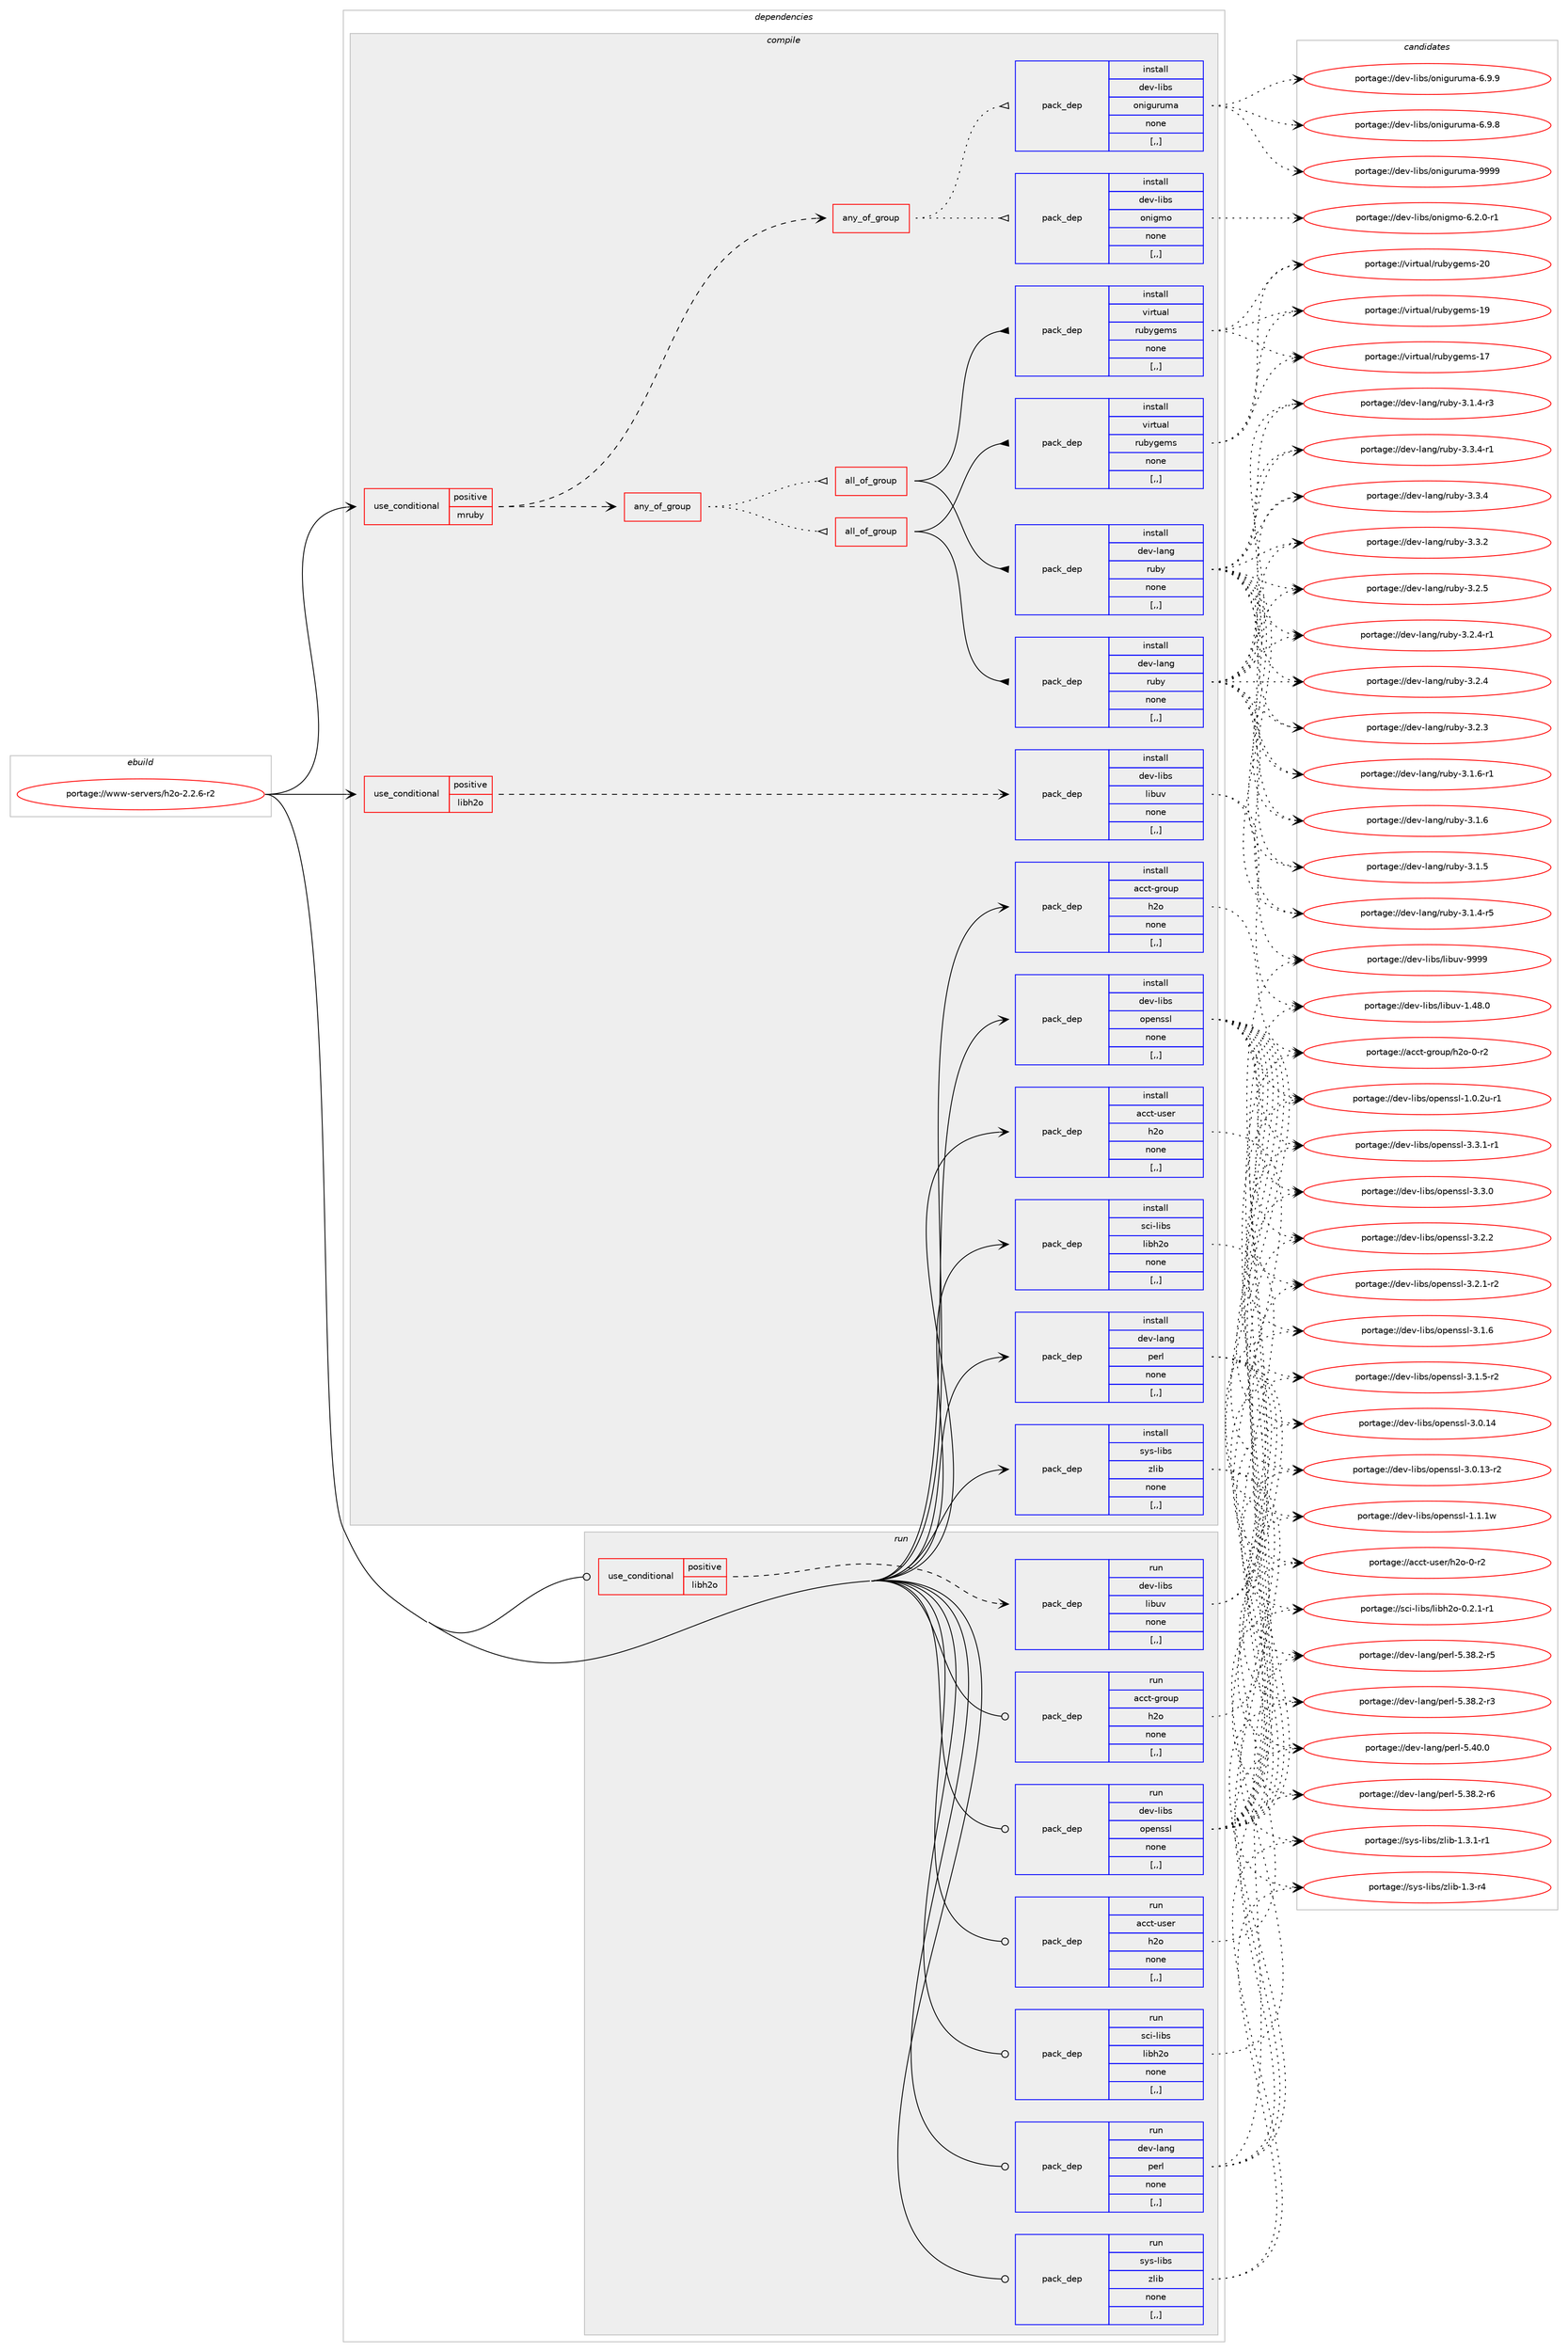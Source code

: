 digraph prolog {

# *************
# Graph options
# *************

newrank=true;
concentrate=true;
compound=true;
graph [rankdir=LR,fontname=Helvetica,fontsize=10,ranksep=1.5];#, ranksep=2.5, nodesep=0.2];
edge  [arrowhead=vee];
node  [fontname=Helvetica,fontsize=10];

# **********
# The ebuild
# **********

subgraph cluster_leftcol {
color=gray;
label=<<i>ebuild</i>>;
id [label="portage://www-servers/h2o-2.2.6-r2", color=red, width=4, href="../www-servers/h2o-2.2.6-r2.svg"];
}

# ****************
# The dependencies
# ****************

subgraph cluster_midcol {
color=gray;
label=<<i>dependencies</i>>;
subgraph cluster_compile {
fillcolor="#eeeeee";
style=filled;
label=<<i>compile</i>>;
subgraph cond120690 {
dependency453386 [label=<<TABLE BORDER="0" CELLBORDER="1" CELLSPACING="0" CELLPADDING="4"><TR><TD ROWSPAN="3" CELLPADDING="10">use_conditional</TD></TR><TR><TD>positive</TD></TR><TR><TD>libh2o</TD></TR></TABLE>>, shape=none, color=red];
subgraph pack329321 {
dependency453387 [label=<<TABLE BORDER="0" CELLBORDER="1" CELLSPACING="0" CELLPADDING="4" WIDTH="220"><TR><TD ROWSPAN="6" CELLPADDING="30">pack_dep</TD></TR><TR><TD WIDTH="110">install</TD></TR><TR><TD>dev-libs</TD></TR><TR><TD>libuv</TD></TR><TR><TD>none</TD></TR><TR><TD>[,,]</TD></TR></TABLE>>, shape=none, color=blue];
}
dependency453386:e -> dependency453387:w [weight=20,style="dashed",arrowhead="vee"];
}
id:e -> dependency453386:w [weight=20,style="solid",arrowhead="vee"];
subgraph cond120691 {
dependency453388 [label=<<TABLE BORDER="0" CELLBORDER="1" CELLSPACING="0" CELLPADDING="4"><TR><TD ROWSPAN="3" CELLPADDING="10">use_conditional</TD></TR><TR><TD>positive</TD></TR><TR><TD>mruby</TD></TR></TABLE>>, shape=none, color=red];
subgraph any3131 {
dependency453389 [label=<<TABLE BORDER="0" CELLBORDER="1" CELLSPACING="0" CELLPADDING="4"><TR><TD CELLPADDING="10">any_of_group</TD></TR></TABLE>>, shape=none, color=red];subgraph all247 {
dependency453390 [label=<<TABLE BORDER="0" CELLBORDER="1" CELLSPACING="0" CELLPADDING="4"><TR><TD CELLPADDING="10">all_of_group</TD></TR></TABLE>>, shape=none, color=red];subgraph pack329322 {
dependency453391 [label=<<TABLE BORDER="0" CELLBORDER="1" CELLSPACING="0" CELLPADDING="4" WIDTH="220"><TR><TD ROWSPAN="6" CELLPADDING="30">pack_dep</TD></TR><TR><TD WIDTH="110">install</TD></TR><TR><TD>dev-lang</TD></TR><TR><TD>ruby</TD></TR><TR><TD>none</TD></TR><TR><TD>[,,]</TD></TR></TABLE>>, shape=none, color=blue];
}
dependency453390:e -> dependency453391:w [weight=20,style="solid",arrowhead="inv"];
subgraph pack329323 {
dependency453392 [label=<<TABLE BORDER="0" CELLBORDER="1" CELLSPACING="0" CELLPADDING="4" WIDTH="220"><TR><TD ROWSPAN="6" CELLPADDING="30">pack_dep</TD></TR><TR><TD WIDTH="110">install</TD></TR><TR><TD>virtual</TD></TR><TR><TD>rubygems</TD></TR><TR><TD>none</TD></TR><TR><TD>[,,]</TD></TR></TABLE>>, shape=none, color=blue];
}
dependency453390:e -> dependency453392:w [weight=20,style="solid",arrowhead="inv"];
}
dependency453389:e -> dependency453390:w [weight=20,style="dotted",arrowhead="oinv"];
subgraph all248 {
dependency453393 [label=<<TABLE BORDER="0" CELLBORDER="1" CELLSPACING="0" CELLPADDING="4"><TR><TD CELLPADDING="10">all_of_group</TD></TR></TABLE>>, shape=none, color=red];subgraph pack329324 {
dependency453394 [label=<<TABLE BORDER="0" CELLBORDER="1" CELLSPACING="0" CELLPADDING="4" WIDTH="220"><TR><TD ROWSPAN="6" CELLPADDING="30">pack_dep</TD></TR><TR><TD WIDTH="110">install</TD></TR><TR><TD>dev-lang</TD></TR><TR><TD>ruby</TD></TR><TR><TD>none</TD></TR><TR><TD>[,,]</TD></TR></TABLE>>, shape=none, color=blue];
}
dependency453393:e -> dependency453394:w [weight=20,style="solid",arrowhead="inv"];
subgraph pack329325 {
dependency453395 [label=<<TABLE BORDER="0" CELLBORDER="1" CELLSPACING="0" CELLPADDING="4" WIDTH="220"><TR><TD ROWSPAN="6" CELLPADDING="30">pack_dep</TD></TR><TR><TD WIDTH="110">install</TD></TR><TR><TD>virtual</TD></TR><TR><TD>rubygems</TD></TR><TR><TD>none</TD></TR><TR><TD>[,,]</TD></TR></TABLE>>, shape=none, color=blue];
}
dependency453393:e -> dependency453395:w [weight=20,style="solid",arrowhead="inv"];
}
dependency453389:e -> dependency453393:w [weight=20,style="dotted",arrowhead="oinv"];
}
dependency453388:e -> dependency453389:w [weight=20,style="dashed",arrowhead="vee"];
subgraph any3132 {
dependency453396 [label=<<TABLE BORDER="0" CELLBORDER="1" CELLSPACING="0" CELLPADDING="4"><TR><TD CELLPADDING="10">any_of_group</TD></TR></TABLE>>, shape=none, color=red];subgraph pack329326 {
dependency453397 [label=<<TABLE BORDER="0" CELLBORDER="1" CELLSPACING="0" CELLPADDING="4" WIDTH="220"><TR><TD ROWSPAN="6" CELLPADDING="30">pack_dep</TD></TR><TR><TD WIDTH="110">install</TD></TR><TR><TD>dev-libs</TD></TR><TR><TD>onigmo</TD></TR><TR><TD>none</TD></TR><TR><TD>[,,]</TD></TR></TABLE>>, shape=none, color=blue];
}
dependency453396:e -> dependency453397:w [weight=20,style="dotted",arrowhead="oinv"];
subgraph pack329327 {
dependency453398 [label=<<TABLE BORDER="0" CELLBORDER="1" CELLSPACING="0" CELLPADDING="4" WIDTH="220"><TR><TD ROWSPAN="6" CELLPADDING="30">pack_dep</TD></TR><TR><TD WIDTH="110">install</TD></TR><TR><TD>dev-libs</TD></TR><TR><TD>oniguruma</TD></TR><TR><TD>none</TD></TR><TR><TD>[,,]</TD></TR></TABLE>>, shape=none, color=blue];
}
dependency453396:e -> dependency453398:w [weight=20,style="dotted",arrowhead="oinv"];
}
dependency453388:e -> dependency453396:w [weight=20,style="dashed",arrowhead="vee"];
}
id:e -> dependency453388:w [weight=20,style="solid",arrowhead="vee"];
subgraph pack329328 {
dependency453399 [label=<<TABLE BORDER="0" CELLBORDER="1" CELLSPACING="0" CELLPADDING="4" WIDTH="220"><TR><TD ROWSPAN="6" CELLPADDING="30">pack_dep</TD></TR><TR><TD WIDTH="110">install</TD></TR><TR><TD>acct-group</TD></TR><TR><TD>h2o</TD></TR><TR><TD>none</TD></TR><TR><TD>[,,]</TD></TR></TABLE>>, shape=none, color=blue];
}
id:e -> dependency453399:w [weight=20,style="solid",arrowhead="vee"];
subgraph pack329329 {
dependency453400 [label=<<TABLE BORDER="0" CELLBORDER="1" CELLSPACING="0" CELLPADDING="4" WIDTH="220"><TR><TD ROWSPAN="6" CELLPADDING="30">pack_dep</TD></TR><TR><TD WIDTH="110">install</TD></TR><TR><TD>acct-user</TD></TR><TR><TD>h2o</TD></TR><TR><TD>none</TD></TR><TR><TD>[,,]</TD></TR></TABLE>>, shape=none, color=blue];
}
id:e -> dependency453400:w [weight=20,style="solid",arrowhead="vee"];
subgraph pack329330 {
dependency453401 [label=<<TABLE BORDER="0" CELLBORDER="1" CELLSPACING="0" CELLPADDING="4" WIDTH="220"><TR><TD ROWSPAN="6" CELLPADDING="30">pack_dep</TD></TR><TR><TD WIDTH="110">install</TD></TR><TR><TD>dev-lang</TD></TR><TR><TD>perl</TD></TR><TR><TD>none</TD></TR><TR><TD>[,,]</TD></TR></TABLE>>, shape=none, color=blue];
}
id:e -> dependency453401:w [weight=20,style="solid",arrowhead="vee"];
subgraph pack329331 {
dependency453402 [label=<<TABLE BORDER="0" CELLBORDER="1" CELLSPACING="0" CELLPADDING="4" WIDTH="220"><TR><TD ROWSPAN="6" CELLPADDING="30">pack_dep</TD></TR><TR><TD WIDTH="110">install</TD></TR><TR><TD>dev-libs</TD></TR><TR><TD>openssl</TD></TR><TR><TD>none</TD></TR><TR><TD>[,,]</TD></TR></TABLE>>, shape=none, color=blue];
}
id:e -> dependency453402:w [weight=20,style="solid",arrowhead="vee"];
subgraph pack329332 {
dependency453403 [label=<<TABLE BORDER="0" CELLBORDER="1" CELLSPACING="0" CELLPADDING="4" WIDTH="220"><TR><TD ROWSPAN="6" CELLPADDING="30">pack_dep</TD></TR><TR><TD WIDTH="110">install</TD></TR><TR><TD>sys-libs</TD></TR><TR><TD>zlib</TD></TR><TR><TD>none</TD></TR><TR><TD>[,,]</TD></TR></TABLE>>, shape=none, color=blue];
}
id:e -> dependency453403:w [weight=20,style="solid",arrowhead="vee"];
subgraph pack329333 {
dependency453404 [label=<<TABLE BORDER="0" CELLBORDER="1" CELLSPACING="0" CELLPADDING="4" WIDTH="220"><TR><TD ROWSPAN="6" CELLPADDING="30">pack_dep</TD></TR><TR><TD WIDTH="110">install</TD></TR><TR><TD>sci-libs</TD></TR><TR><TD>libh2o</TD></TR><TR><TD>none</TD></TR><TR><TD>[,,]</TD></TR></TABLE>>, shape=none, color=blue];
}
id:e -> dependency453404:w [weight=20,style="solid",arrowhead="vee"];
}
subgraph cluster_compileandrun {
fillcolor="#eeeeee";
style=filled;
label=<<i>compile and run</i>>;
}
subgraph cluster_run {
fillcolor="#eeeeee";
style=filled;
label=<<i>run</i>>;
subgraph cond120692 {
dependency453405 [label=<<TABLE BORDER="0" CELLBORDER="1" CELLSPACING="0" CELLPADDING="4"><TR><TD ROWSPAN="3" CELLPADDING="10">use_conditional</TD></TR><TR><TD>positive</TD></TR><TR><TD>libh2o</TD></TR></TABLE>>, shape=none, color=red];
subgraph pack329334 {
dependency453406 [label=<<TABLE BORDER="0" CELLBORDER="1" CELLSPACING="0" CELLPADDING="4" WIDTH="220"><TR><TD ROWSPAN="6" CELLPADDING="30">pack_dep</TD></TR><TR><TD WIDTH="110">run</TD></TR><TR><TD>dev-libs</TD></TR><TR><TD>libuv</TD></TR><TR><TD>none</TD></TR><TR><TD>[,,]</TD></TR></TABLE>>, shape=none, color=blue];
}
dependency453405:e -> dependency453406:w [weight=20,style="dashed",arrowhead="vee"];
}
id:e -> dependency453405:w [weight=20,style="solid",arrowhead="odot"];
subgraph pack329335 {
dependency453407 [label=<<TABLE BORDER="0" CELLBORDER="1" CELLSPACING="0" CELLPADDING="4" WIDTH="220"><TR><TD ROWSPAN="6" CELLPADDING="30">pack_dep</TD></TR><TR><TD WIDTH="110">run</TD></TR><TR><TD>acct-group</TD></TR><TR><TD>h2o</TD></TR><TR><TD>none</TD></TR><TR><TD>[,,]</TD></TR></TABLE>>, shape=none, color=blue];
}
id:e -> dependency453407:w [weight=20,style="solid",arrowhead="odot"];
subgraph pack329336 {
dependency453408 [label=<<TABLE BORDER="0" CELLBORDER="1" CELLSPACING="0" CELLPADDING="4" WIDTH="220"><TR><TD ROWSPAN="6" CELLPADDING="30">pack_dep</TD></TR><TR><TD WIDTH="110">run</TD></TR><TR><TD>acct-user</TD></TR><TR><TD>h2o</TD></TR><TR><TD>none</TD></TR><TR><TD>[,,]</TD></TR></TABLE>>, shape=none, color=blue];
}
id:e -> dependency453408:w [weight=20,style="solid",arrowhead="odot"];
subgraph pack329337 {
dependency453409 [label=<<TABLE BORDER="0" CELLBORDER="1" CELLSPACING="0" CELLPADDING="4" WIDTH="220"><TR><TD ROWSPAN="6" CELLPADDING="30">pack_dep</TD></TR><TR><TD WIDTH="110">run</TD></TR><TR><TD>dev-lang</TD></TR><TR><TD>perl</TD></TR><TR><TD>none</TD></TR><TR><TD>[,,]</TD></TR></TABLE>>, shape=none, color=blue];
}
id:e -> dependency453409:w [weight=20,style="solid",arrowhead="odot"];
subgraph pack329338 {
dependency453410 [label=<<TABLE BORDER="0" CELLBORDER="1" CELLSPACING="0" CELLPADDING="4" WIDTH="220"><TR><TD ROWSPAN="6" CELLPADDING="30">pack_dep</TD></TR><TR><TD WIDTH="110">run</TD></TR><TR><TD>dev-libs</TD></TR><TR><TD>openssl</TD></TR><TR><TD>none</TD></TR><TR><TD>[,,]</TD></TR></TABLE>>, shape=none, color=blue];
}
id:e -> dependency453410:w [weight=20,style="solid",arrowhead="odot"];
subgraph pack329339 {
dependency453411 [label=<<TABLE BORDER="0" CELLBORDER="1" CELLSPACING="0" CELLPADDING="4" WIDTH="220"><TR><TD ROWSPAN="6" CELLPADDING="30">pack_dep</TD></TR><TR><TD WIDTH="110">run</TD></TR><TR><TD>sys-libs</TD></TR><TR><TD>zlib</TD></TR><TR><TD>none</TD></TR><TR><TD>[,,]</TD></TR></TABLE>>, shape=none, color=blue];
}
id:e -> dependency453411:w [weight=20,style="solid",arrowhead="odot"];
subgraph pack329340 {
dependency453412 [label=<<TABLE BORDER="0" CELLBORDER="1" CELLSPACING="0" CELLPADDING="4" WIDTH="220"><TR><TD ROWSPAN="6" CELLPADDING="30">pack_dep</TD></TR><TR><TD WIDTH="110">run</TD></TR><TR><TD>sci-libs</TD></TR><TR><TD>libh2o</TD></TR><TR><TD>none</TD></TR><TR><TD>[,,]</TD></TR></TABLE>>, shape=none, color=blue];
}
id:e -> dependency453412:w [weight=20,style="solid",arrowhead="odot"];
}
}

# **************
# The candidates
# **************

subgraph cluster_choices {
rank=same;
color=gray;
label=<<i>candidates</i>>;

subgraph choice329321 {
color=black;
nodesep=1;
choice100101118451081059811547108105981171184557575757 [label="portage://dev-libs/libuv-9999", color=red, width=4,href="../dev-libs/libuv-9999.svg"];
choice1001011184510810598115471081059811711845494652564648 [label="portage://dev-libs/libuv-1.48.0", color=red, width=4,href="../dev-libs/libuv-1.48.0.svg"];
dependency453387:e -> choice100101118451081059811547108105981171184557575757:w [style=dotted,weight="100"];
dependency453387:e -> choice1001011184510810598115471081059811711845494652564648:w [style=dotted,weight="100"];
}
subgraph choice329322 {
color=black;
nodesep=1;
choice100101118451089711010347114117981214551465146524511449 [label="portage://dev-lang/ruby-3.3.4-r1", color=red, width=4,href="../dev-lang/ruby-3.3.4-r1.svg"];
choice10010111845108971101034711411798121455146514652 [label="portage://dev-lang/ruby-3.3.4", color=red, width=4,href="../dev-lang/ruby-3.3.4.svg"];
choice10010111845108971101034711411798121455146514650 [label="portage://dev-lang/ruby-3.3.2", color=red, width=4,href="../dev-lang/ruby-3.3.2.svg"];
choice10010111845108971101034711411798121455146504653 [label="portage://dev-lang/ruby-3.2.5", color=red, width=4,href="../dev-lang/ruby-3.2.5.svg"];
choice100101118451089711010347114117981214551465046524511449 [label="portage://dev-lang/ruby-3.2.4-r1", color=red, width=4,href="../dev-lang/ruby-3.2.4-r1.svg"];
choice10010111845108971101034711411798121455146504652 [label="portage://dev-lang/ruby-3.2.4", color=red, width=4,href="../dev-lang/ruby-3.2.4.svg"];
choice10010111845108971101034711411798121455146504651 [label="portage://dev-lang/ruby-3.2.3", color=red, width=4,href="../dev-lang/ruby-3.2.3.svg"];
choice100101118451089711010347114117981214551464946544511449 [label="portage://dev-lang/ruby-3.1.6-r1", color=red, width=4,href="../dev-lang/ruby-3.1.6-r1.svg"];
choice10010111845108971101034711411798121455146494654 [label="portage://dev-lang/ruby-3.1.6", color=red, width=4,href="../dev-lang/ruby-3.1.6.svg"];
choice10010111845108971101034711411798121455146494653 [label="portage://dev-lang/ruby-3.1.5", color=red, width=4,href="../dev-lang/ruby-3.1.5.svg"];
choice100101118451089711010347114117981214551464946524511453 [label="portage://dev-lang/ruby-3.1.4-r5", color=red, width=4,href="../dev-lang/ruby-3.1.4-r5.svg"];
choice100101118451089711010347114117981214551464946524511451 [label="portage://dev-lang/ruby-3.1.4-r3", color=red, width=4,href="../dev-lang/ruby-3.1.4-r3.svg"];
dependency453391:e -> choice100101118451089711010347114117981214551465146524511449:w [style=dotted,weight="100"];
dependency453391:e -> choice10010111845108971101034711411798121455146514652:w [style=dotted,weight="100"];
dependency453391:e -> choice10010111845108971101034711411798121455146514650:w [style=dotted,weight="100"];
dependency453391:e -> choice10010111845108971101034711411798121455146504653:w [style=dotted,weight="100"];
dependency453391:e -> choice100101118451089711010347114117981214551465046524511449:w [style=dotted,weight="100"];
dependency453391:e -> choice10010111845108971101034711411798121455146504652:w [style=dotted,weight="100"];
dependency453391:e -> choice10010111845108971101034711411798121455146504651:w [style=dotted,weight="100"];
dependency453391:e -> choice100101118451089711010347114117981214551464946544511449:w [style=dotted,weight="100"];
dependency453391:e -> choice10010111845108971101034711411798121455146494654:w [style=dotted,weight="100"];
dependency453391:e -> choice10010111845108971101034711411798121455146494653:w [style=dotted,weight="100"];
dependency453391:e -> choice100101118451089711010347114117981214551464946524511453:w [style=dotted,weight="100"];
dependency453391:e -> choice100101118451089711010347114117981214551464946524511451:w [style=dotted,weight="100"];
}
subgraph choice329323 {
color=black;
nodesep=1;
choice118105114116117971084711411798121103101109115455048 [label="portage://virtual/rubygems-20", color=red, width=4,href="../virtual/rubygems-20.svg"];
choice118105114116117971084711411798121103101109115454957 [label="portage://virtual/rubygems-19", color=red, width=4,href="../virtual/rubygems-19.svg"];
choice118105114116117971084711411798121103101109115454955 [label="portage://virtual/rubygems-17", color=red, width=4,href="../virtual/rubygems-17.svg"];
dependency453392:e -> choice118105114116117971084711411798121103101109115455048:w [style=dotted,weight="100"];
dependency453392:e -> choice118105114116117971084711411798121103101109115454957:w [style=dotted,weight="100"];
dependency453392:e -> choice118105114116117971084711411798121103101109115454955:w [style=dotted,weight="100"];
}
subgraph choice329324 {
color=black;
nodesep=1;
choice100101118451089711010347114117981214551465146524511449 [label="portage://dev-lang/ruby-3.3.4-r1", color=red, width=4,href="../dev-lang/ruby-3.3.4-r1.svg"];
choice10010111845108971101034711411798121455146514652 [label="portage://dev-lang/ruby-3.3.4", color=red, width=4,href="../dev-lang/ruby-3.3.4.svg"];
choice10010111845108971101034711411798121455146514650 [label="portage://dev-lang/ruby-3.3.2", color=red, width=4,href="../dev-lang/ruby-3.3.2.svg"];
choice10010111845108971101034711411798121455146504653 [label="portage://dev-lang/ruby-3.2.5", color=red, width=4,href="../dev-lang/ruby-3.2.5.svg"];
choice100101118451089711010347114117981214551465046524511449 [label="portage://dev-lang/ruby-3.2.4-r1", color=red, width=4,href="../dev-lang/ruby-3.2.4-r1.svg"];
choice10010111845108971101034711411798121455146504652 [label="portage://dev-lang/ruby-3.2.4", color=red, width=4,href="../dev-lang/ruby-3.2.4.svg"];
choice10010111845108971101034711411798121455146504651 [label="portage://dev-lang/ruby-3.2.3", color=red, width=4,href="../dev-lang/ruby-3.2.3.svg"];
choice100101118451089711010347114117981214551464946544511449 [label="portage://dev-lang/ruby-3.1.6-r1", color=red, width=4,href="../dev-lang/ruby-3.1.6-r1.svg"];
choice10010111845108971101034711411798121455146494654 [label="portage://dev-lang/ruby-3.1.6", color=red, width=4,href="../dev-lang/ruby-3.1.6.svg"];
choice10010111845108971101034711411798121455146494653 [label="portage://dev-lang/ruby-3.1.5", color=red, width=4,href="../dev-lang/ruby-3.1.5.svg"];
choice100101118451089711010347114117981214551464946524511453 [label="portage://dev-lang/ruby-3.1.4-r5", color=red, width=4,href="../dev-lang/ruby-3.1.4-r5.svg"];
choice100101118451089711010347114117981214551464946524511451 [label="portage://dev-lang/ruby-3.1.4-r3", color=red, width=4,href="../dev-lang/ruby-3.1.4-r3.svg"];
dependency453394:e -> choice100101118451089711010347114117981214551465146524511449:w [style=dotted,weight="100"];
dependency453394:e -> choice10010111845108971101034711411798121455146514652:w [style=dotted,weight="100"];
dependency453394:e -> choice10010111845108971101034711411798121455146514650:w [style=dotted,weight="100"];
dependency453394:e -> choice10010111845108971101034711411798121455146504653:w [style=dotted,weight="100"];
dependency453394:e -> choice100101118451089711010347114117981214551465046524511449:w [style=dotted,weight="100"];
dependency453394:e -> choice10010111845108971101034711411798121455146504652:w [style=dotted,weight="100"];
dependency453394:e -> choice10010111845108971101034711411798121455146504651:w [style=dotted,weight="100"];
dependency453394:e -> choice100101118451089711010347114117981214551464946544511449:w [style=dotted,weight="100"];
dependency453394:e -> choice10010111845108971101034711411798121455146494654:w [style=dotted,weight="100"];
dependency453394:e -> choice10010111845108971101034711411798121455146494653:w [style=dotted,weight="100"];
dependency453394:e -> choice100101118451089711010347114117981214551464946524511453:w [style=dotted,weight="100"];
dependency453394:e -> choice100101118451089711010347114117981214551464946524511451:w [style=dotted,weight="100"];
}
subgraph choice329325 {
color=black;
nodesep=1;
choice118105114116117971084711411798121103101109115455048 [label="portage://virtual/rubygems-20", color=red, width=4,href="../virtual/rubygems-20.svg"];
choice118105114116117971084711411798121103101109115454957 [label="portage://virtual/rubygems-19", color=red, width=4,href="../virtual/rubygems-19.svg"];
choice118105114116117971084711411798121103101109115454955 [label="portage://virtual/rubygems-17", color=red, width=4,href="../virtual/rubygems-17.svg"];
dependency453395:e -> choice118105114116117971084711411798121103101109115455048:w [style=dotted,weight="100"];
dependency453395:e -> choice118105114116117971084711411798121103101109115454957:w [style=dotted,weight="100"];
dependency453395:e -> choice118105114116117971084711411798121103101109115454955:w [style=dotted,weight="100"];
}
subgraph choice329326 {
color=black;
nodesep=1;
choice1001011184510810598115471111101051031091114554465046484511449 [label="portage://dev-libs/onigmo-6.2.0-r1", color=red, width=4,href="../dev-libs/onigmo-6.2.0-r1.svg"];
dependency453397:e -> choice1001011184510810598115471111101051031091114554465046484511449:w [style=dotted,weight="100"];
}
subgraph choice329327 {
color=black;
nodesep=1;
choice100101118451081059811547111110105103117114117109974557575757 [label="portage://dev-libs/oniguruma-9999", color=red, width=4,href="../dev-libs/oniguruma-9999.svg"];
choice10010111845108105981154711111010510311711411710997455446574657 [label="portage://dev-libs/oniguruma-6.9.9", color=red, width=4,href="../dev-libs/oniguruma-6.9.9.svg"];
choice10010111845108105981154711111010510311711411710997455446574656 [label="portage://dev-libs/oniguruma-6.9.8", color=red, width=4,href="../dev-libs/oniguruma-6.9.8.svg"];
dependency453398:e -> choice100101118451081059811547111110105103117114117109974557575757:w [style=dotted,weight="100"];
dependency453398:e -> choice10010111845108105981154711111010510311711411710997455446574657:w [style=dotted,weight="100"];
dependency453398:e -> choice10010111845108105981154711111010510311711411710997455446574656:w [style=dotted,weight="100"];
}
subgraph choice329328 {
color=black;
nodesep=1;
choice97999911645103114111117112471045011145484511450 [label="portage://acct-group/h2o-0-r2", color=red, width=4,href="../acct-group/h2o-0-r2.svg"];
dependency453399:e -> choice97999911645103114111117112471045011145484511450:w [style=dotted,weight="100"];
}
subgraph choice329329 {
color=black;
nodesep=1;
choice97999911645117115101114471045011145484511450 [label="portage://acct-user/h2o-0-r2", color=red, width=4,href="../acct-user/h2o-0-r2.svg"];
dependency453400:e -> choice97999911645117115101114471045011145484511450:w [style=dotted,weight="100"];
}
subgraph choice329330 {
color=black;
nodesep=1;
choice10010111845108971101034711210111410845534652484648 [label="portage://dev-lang/perl-5.40.0", color=red, width=4,href="../dev-lang/perl-5.40.0.svg"];
choice100101118451089711010347112101114108455346515646504511454 [label="portage://dev-lang/perl-5.38.2-r6", color=red, width=4,href="../dev-lang/perl-5.38.2-r6.svg"];
choice100101118451089711010347112101114108455346515646504511453 [label="portage://dev-lang/perl-5.38.2-r5", color=red, width=4,href="../dev-lang/perl-5.38.2-r5.svg"];
choice100101118451089711010347112101114108455346515646504511451 [label="portage://dev-lang/perl-5.38.2-r3", color=red, width=4,href="../dev-lang/perl-5.38.2-r3.svg"];
dependency453401:e -> choice10010111845108971101034711210111410845534652484648:w [style=dotted,weight="100"];
dependency453401:e -> choice100101118451089711010347112101114108455346515646504511454:w [style=dotted,weight="100"];
dependency453401:e -> choice100101118451089711010347112101114108455346515646504511453:w [style=dotted,weight="100"];
dependency453401:e -> choice100101118451089711010347112101114108455346515646504511451:w [style=dotted,weight="100"];
}
subgraph choice329331 {
color=black;
nodesep=1;
choice1001011184510810598115471111121011101151151084551465146494511449 [label="portage://dev-libs/openssl-3.3.1-r1", color=red, width=4,href="../dev-libs/openssl-3.3.1-r1.svg"];
choice100101118451081059811547111112101110115115108455146514648 [label="portage://dev-libs/openssl-3.3.0", color=red, width=4,href="../dev-libs/openssl-3.3.0.svg"];
choice100101118451081059811547111112101110115115108455146504650 [label="portage://dev-libs/openssl-3.2.2", color=red, width=4,href="../dev-libs/openssl-3.2.2.svg"];
choice1001011184510810598115471111121011101151151084551465046494511450 [label="portage://dev-libs/openssl-3.2.1-r2", color=red, width=4,href="../dev-libs/openssl-3.2.1-r2.svg"];
choice100101118451081059811547111112101110115115108455146494654 [label="portage://dev-libs/openssl-3.1.6", color=red, width=4,href="../dev-libs/openssl-3.1.6.svg"];
choice1001011184510810598115471111121011101151151084551464946534511450 [label="portage://dev-libs/openssl-3.1.5-r2", color=red, width=4,href="../dev-libs/openssl-3.1.5-r2.svg"];
choice10010111845108105981154711111210111011511510845514648464952 [label="portage://dev-libs/openssl-3.0.14", color=red, width=4,href="../dev-libs/openssl-3.0.14.svg"];
choice100101118451081059811547111112101110115115108455146484649514511450 [label="portage://dev-libs/openssl-3.0.13-r2", color=red, width=4,href="../dev-libs/openssl-3.0.13-r2.svg"];
choice100101118451081059811547111112101110115115108454946494649119 [label="portage://dev-libs/openssl-1.1.1w", color=red, width=4,href="../dev-libs/openssl-1.1.1w.svg"];
choice1001011184510810598115471111121011101151151084549464846501174511449 [label="portage://dev-libs/openssl-1.0.2u-r1", color=red, width=4,href="../dev-libs/openssl-1.0.2u-r1.svg"];
dependency453402:e -> choice1001011184510810598115471111121011101151151084551465146494511449:w [style=dotted,weight="100"];
dependency453402:e -> choice100101118451081059811547111112101110115115108455146514648:w [style=dotted,weight="100"];
dependency453402:e -> choice100101118451081059811547111112101110115115108455146504650:w [style=dotted,weight="100"];
dependency453402:e -> choice1001011184510810598115471111121011101151151084551465046494511450:w [style=dotted,weight="100"];
dependency453402:e -> choice100101118451081059811547111112101110115115108455146494654:w [style=dotted,weight="100"];
dependency453402:e -> choice1001011184510810598115471111121011101151151084551464946534511450:w [style=dotted,weight="100"];
dependency453402:e -> choice10010111845108105981154711111210111011511510845514648464952:w [style=dotted,weight="100"];
dependency453402:e -> choice100101118451081059811547111112101110115115108455146484649514511450:w [style=dotted,weight="100"];
dependency453402:e -> choice100101118451081059811547111112101110115115108454946494649119:w [style=dotted,weight="100"];
dependency453402:e -> choice1001011184510810598115471111121011101151151084549464846501174511449:w [style=dotted,weight="100"];
}
subgraph choice329332 {
color=black;
nodesep=1;
choice115121115451081059811547122108105984549465146494511449 [label="portage://sys-libs/zlib-1.3.1-r1", color=red, width=4,href="../sys-libs/zlib-1.3.1-r1.svg"];
choice11512111545108105981154712210810598454946514511452 [label="portage://sys-libs/zlib-1.3-r4", color=red, width=4,href="../sys-libs/zlib-1.3-r4.svg"];
dependency453403:e -> choice115121115451081059811547122108105984549465146494511449:w [style=dotted,weight="100"];
dependency453403:e -> choice11512111545108105981154712210810598454946514511452:w [style=dotted,weight="100"];
}
subgraph choice329333 {
color=black;
nodesep=1;
choice1159910545108105981154710810598104501114548465046494511449 [label="portage://sci-libs/libh2o-0.2.1-r1", color=red, width=4,href="../sci-libs/libh2o-0.2.1-r1.svg"];
dependency453404:e -> choice1159910545108105981154710810598104501114548465046494511449:w [style=dotted,weight="100"];
}
subgraph choice329334 {
color=black;
nodesep=1;
choice100101118451081059811547108105981171184557575757 [label="portage://dev-libs/libuv-9999", color=red, width=4,href="../dev-libs/libuv-9999.svg"];
choice1001011184510810598115471081059811711845494652564648 [label="portage://dev-libs/libuv-1.48.0", color=red, width=4,href="../dev-libs/libuv-1.48.0.svg"];
dependency453406:e -> choice100101118451081059811547108105981171184557575757:w [style=dotted,weight="100"];
dependency453406:e -> choice1001011184510810598115471081059811711845494652564648:w [style=dotted,weight="100"];
}
subgraph choice329335 {
color=black;
nodesep=1;
choice97999911645103114111117112471045011145484511450 [label="portage://acct-group/h2o-0-r2", color=red, width=4,href="../acct-group/h2o-0-r2.svg"];
dependency453407:e -> choice97999911645103114111117112471045011145484511450:w [style=dotted,weight="100"];
}
subgraph choice329336 {
color=black;
nodesep=1;
choice97999911645117115101114471045011145484511450 [label="portage://acct-user/h2o-0-r2", color=red, width=4,href="../acct-user/h2o-0-r2.svg"];
dependency453408:e -> choice97999911645117115101114471045011145484511450:w [style=dotted,weight="100"];
}
subgraph choice329337 {
color=black;
nodesep=1;
choice10010111845108971101034711210111410845534652484648 [label="portage://dev-lang/perl-5.40.0", color=red, width=4,href="../dev-lang/perl-5.40.0.svg"];
choice100101118451089711010347112101114108455346515646504511454 [label="portage://dev-lang/perl-5.38.2-r6", color=red, width=4,href="../dev-lang/perl-5.38.2-r6.svg"];
choice100101118451089711010347112101114108455346515646504511453 [label="portage://dev-lang/perl-5.38.2-r5", color=red, width=4,href="../dev-lang/perl-5.38.2-r5.svg"];
choice100101118451089711010347112101114108455346515646504511451 [label="portage://dev-lang/perl-5.38.2-r3", color=red, width=4,href="../dev-lang/perl-5.38.2-r3.svg"];
dependency453409:e -> choice10010111845108971101034711210111410845534652484648:w [style=dotted,weight="100"];
dependency453409:e -> choice100101118451089711010347112101114108455346515646504511454:w [style=dotted,weight="100"];
dependency453409:e -> choice100101118451089711010347112101114108455346515646504511453:w [style=dotted,weight="100"];
dependency453409:e -> choice100101118451089711010347112101114108455346515646504511451:w [style=dotted,weight="100"];
}
subgraph choice329338 {
color=black;
nodesep=1;
choice1001011184510810598115471111121011101151151084551465146494511449 [label="portage://dev-libs/openssl-3.3.1-r1", color=red, width=4,href="../dev-libs/openssl-3.3.1-r1.svg"];
choice100101118451081059811547111112101110115115108455146514648 [label="portage://dev-libs/openssl-3.3.0", color=red, width=4,href="../dev-libs/openssl-3.3.0.svg"];
choice100101118451081059811547111112101110115115108455146504650 [label="portage://dev-libs/openssl-3.2.2", color=red, width=4,href="../dev-libs/openssl-3.2.2.svg"];
choice1001011184510810598115471111121011101151151084551465046494511450 [label="portage://dev-libs/openssl-3.2.1-r2", color=red, width=4,href="../dev-libs/openssl-3.2.1-r2.svg"];
choice100101118451081059811547111112101110115115108455146494654 [label="portage://dev-libs/openssl-3.1.6", color=red, width=4,href="../dev-libs/openssl-3.1.6.svg"];
choice1001011184510810598115471111121011101151151084551464946534511450 [label="portage://dev-libs/openssl-3.1.5-r2", color=red, width=4,href="../dev-libs/openssl-3.1.5-r2.svg"];
choice10010111845108105981154711111210111011511510845514648464952 [label="portage://dev-libs/openssl-3.0.14", color=red, width=4,href="../dev-libs/openssl-3.0.14.svg"];
choice100101118451081059811547111112101110115115108455146484649514511450 [label="portage://dev-libs/openssl-3.0.13-r2", color=red, width=4,href="../dev-libs/openssl-3.0.13-r2.svg"];
choice100101118451081059811547111112101110115115108454946494649119 [label="portage://dev-libs/openssl-1.1.1w", color=red, width=4,href="../dev-libs/openssl-1.1.1w.svg"];
choice1001011184510810598115471111121011101151151084549464846501174511449 [label="portage://dev-libs/openssl-1.0.2u-r1", color=red, width=4,href="../dev-libs/openssl-1.0.2u-r1.svg"];
dependency453410:e -> choice1001011184510810598115471111121011101151151084551465146494511449:w [style=dotted,weight="100"];
dependency453410:e -> choice100101118451081059811547111112101110115115108455146514648:w [style=dotted,weight="100"];
dependency453410:e -> choice100101118451081059811547111112101110115115108455146504650:w [style=dotted,weight="100"];
dependency453410:e -> choice1001011184510810598115471111121011101151151084551465046494511450:w [style=dotted,weight="100"];
dependency453410:e -> choice100101118451081059811547111112101110115115108455146494654:w [style=dotted,weight="100"];
dependency453410:e -> choice1001011184510810598115471111121011101151151084551464946534511450:w [style=dotted,weight="100"];
dependency453410:e -> choice10010111845108105981154711111210111011511510845514648464952:w [style=dotted,weight="100"];
dependency453410:e -> choice100101118451081059811547111112101110115115108455146484649514511450:w [style=dotted,weight="100"];
dependency453410:e -> choice100101118451081059811547111112101110115115108454946494649119:w [style=dotted,weight="100"];
dependency453410:e -> choice1001011184510810598115471111121011101151151084549464846501174511449:w [style=dotted,weight="100"];
}
subgraph choice329339 {
color=black;
nodesep=1;
choice115121115451081059811547122108105984549465146494511449 [label="portage://sys-libs/zlib-1.3.1-r1", color=red, width=4,href="../sys-libs/zlib-1.3.1-r1.svg"];
choice11512111545108105981154712210810598454946514511452 [label="portage://sys-libs/zlib-1.3-r4", color=red, width=4,href="../sys-libs/zlib-1.3-r4.svg"];
dependency453411:e -> choice115121115451081059811547122108105984549465146494511449:w [style=dotted,weight="100"];
dependency453411:e -> choice11512111545108105981154712210810598454946514511452:w [style=dotted,weight="100"];
}
subgraph choice329340 {
color=black;
nodesep=1;
choice1159910545108105981154710810598104501114548465046494511449 [label="portage://sci-libs/libh2o-0.2.1-r1", color=red, width=4,href="../sci-libs/libh2o-0.2.1-r1.svg"];
dependency453412:e -> choice1159910545108105981154710810598104501114548465046494511449:w [style=dotted,weight="100"];
}
}

}
